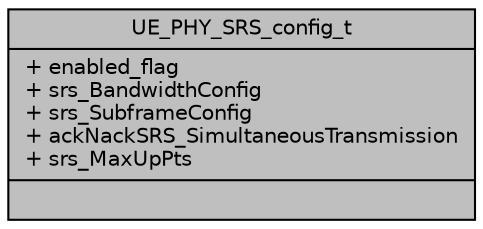 digraph "UE_PHY_SRS_config_t"
{
 // LATEX_PDF_SIZE
  edge [fontname="Helvetica",fontsize="10",labelfontname="Helvetica",labelfontsize="10"];
  node [fontname="Helvetica",fontsize="10",shape=record];
  Node1 [label="{UE_PHY_SRS_config_t\n|+ enabled_flag\l+ srs_BandwidthConfig\l+ srs_SubframeConfig\l+ ackNackSRS_SimultaneousTransmission\l+ srs_MaxUpPts\l|}",height=0.2,width=0.4,color="black", fillcolor="grey75", style="filled", fontcolor="black",tooltip=" "];
}
